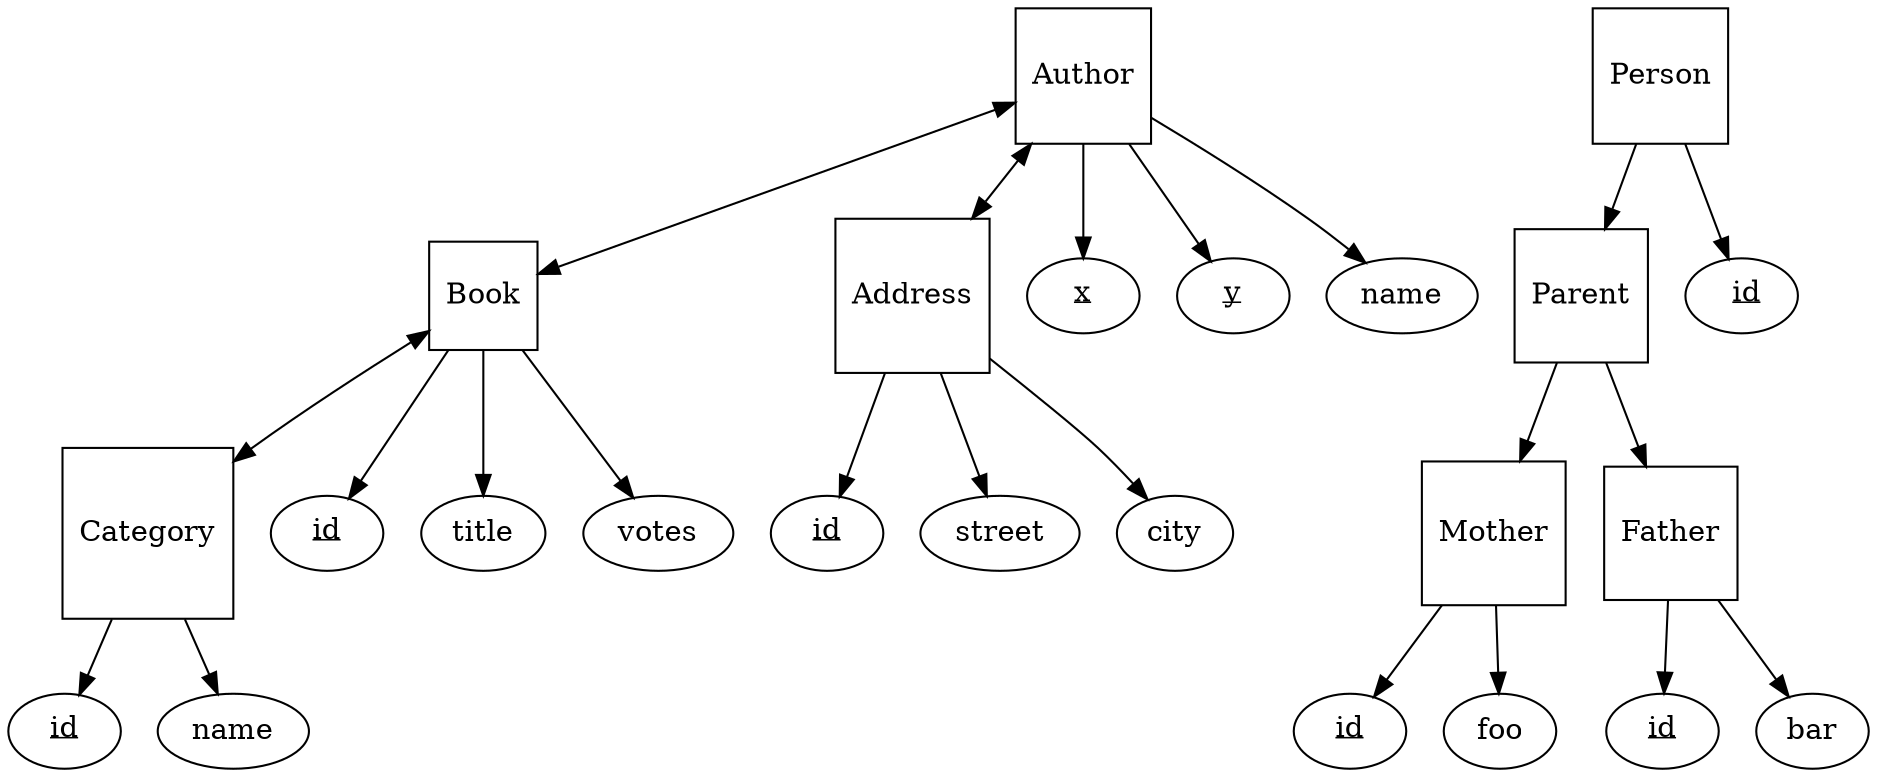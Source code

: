digraph G {
  Author[shape="square"]
  Book[shape="square"]
  Category[shape="square"]
  Address[shape="square"]
  Mother[shape="square"]
  Father[shape="square"]
  Person[shape="square"]
  Parent[shape="square"]
  author_x[label=< <u>x</u> >]
  author_y[label=< <u>y</u> >]
  book_id[label=< <u>id</u> >]
  category_id[label=< <u>id</u> >]
  address_id[label=< <u>id</u> >]
  mother_id[label=< <u>id</u> >]
  father_id[label=< <u>id</u> >]
  person_id[label=< <u>id</u>>]
  author_name [label="name"]
  category_name [label="name"]
  Author -> author_x
  Author -> author_y
  Author -> author_name
  Book -> book_id
  Book -> title
  Book -> votes
  Category -> category_id
  Category -> category_name
  Address -> address_id
  Address -> street
  Address -> city
  Mother -> mother_id
  Mother -> foo
  Father -> father_id
  Father -> bar
  Person -> person_id
  Author -> Book [dir="both"]
  Author -> Address [dir="both"]
  Book -> Category [dir="both"]
  Person -> Parent
  Parent -> Mother
  Parent -> Father
}
